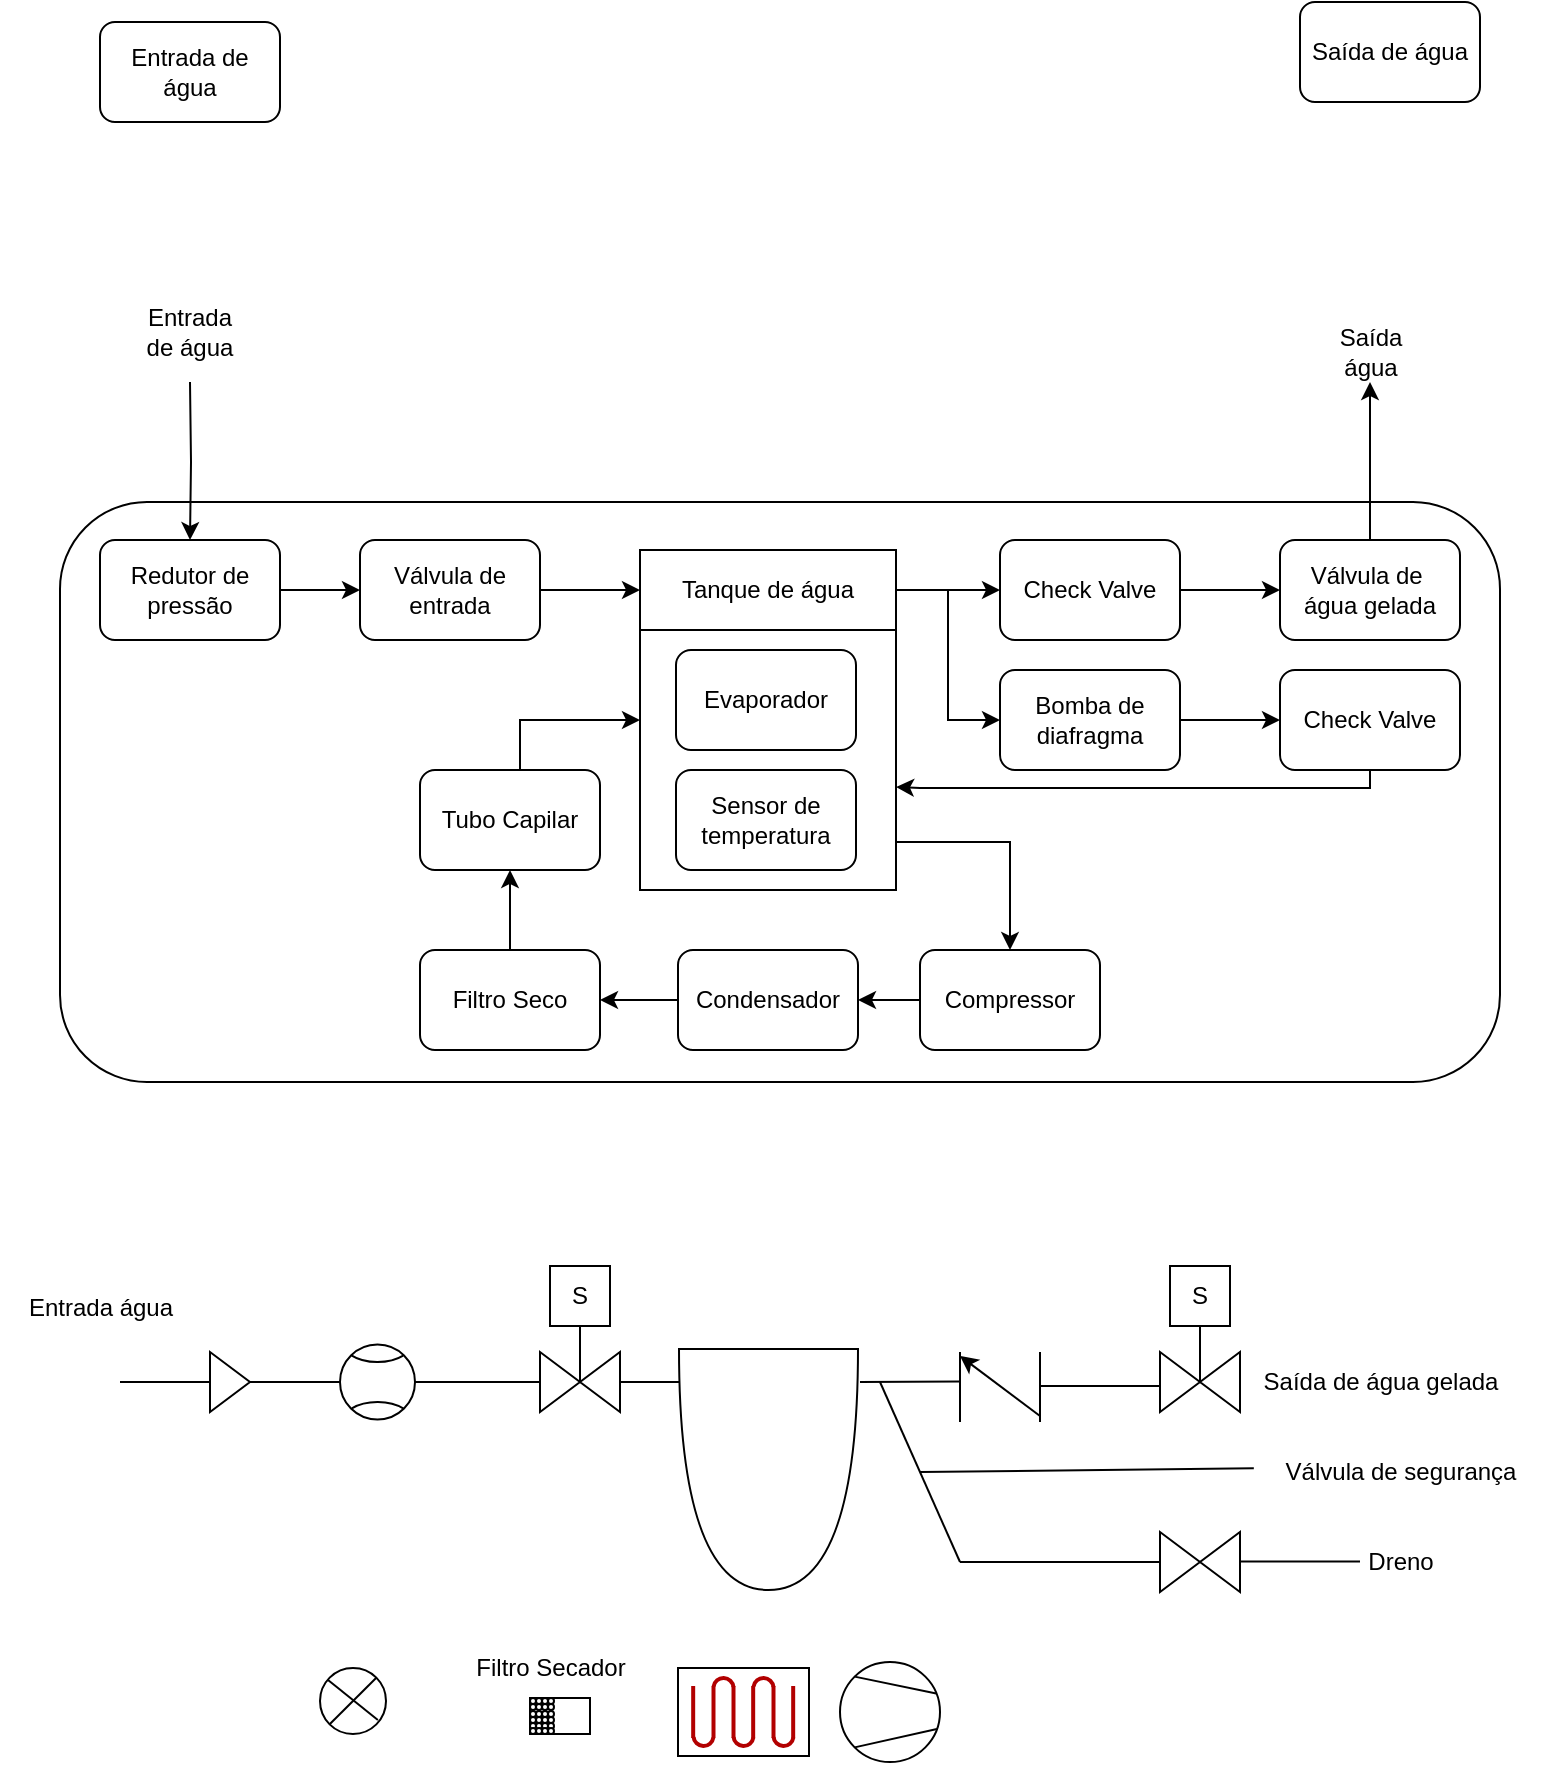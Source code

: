 <mxfile version="24.7.17">
  <diagram name="Página-1" id="4iAVA3ac8XLfmWDoB-LY">
    <mxGraphModel dx="930" dy="54" grid="1" gridSize="10" guides="1" tooltips="1" connect="1" arrows="1" fold="1" page="1" pageScale="1" pageWidth="827" pageHeight="1169" math="0" shadow="0">
      <root>
        <mxCell id="0" />
        <mxCell id="1" parent="0" />
        <mxCell id="1HiiKMjsXerNrMeJCwqZ-43" value="" style="rounded=1;whiteSpace=wrap;html=1;glass=0;" parent="1" vertex="1">
          <mxGeometry x="10" y="280" width="720" height="290" as="geometry" />
        </mxCell>
        <mxCell id="1HiiKMjsXerNrMeJCwqZ-25" value="" style="edgeStyle=orthogonalEdgeStyle;rounded=0;orthogonalLoop=1;jettySize=auto;html=1;" parent="1" target="1HiiKMjsXerNrMeJCwqZ-23" edge="1">
          <mxGeometry relative="1" as="geometry">
            <mxPoint x="75" y="220" as="sourcePoint" />
          </mxGeometry>
        </mxCell>
        <mxCell id="1HiiKMjsXerNrMeJCwqZ-13" value="" style="edgeStyle=orthogonalEdgeStyle;rounded=0;orthogonalLoop=1;jettySize=auto;html=1;" parent="1" source="1HiiKMjsXerNrMeJCwqZ-2" target="1HiiKMjsXerNrMeJCwqZ-3" edge="1">
          <mxGeometry relative="1" as="geometry" />
        </mxCell>
        <mxCell id="1HiiKMjsXerNrMeJCwqZ-2" value="Compressor" style="rounded=1;whiteSpace=wrap;html=1;" parent="1" vertex="1">
          <mxGeometry x="440" y="504" width="90" height="50" as="geometry" />
        </mxCell>
        <mxCell id="1HiiKMjsXerNrMeJCwqZ-12" value="" style="edgeStyle=orthogonalEdgeStyle;rounded=0;orthogonalLoop=1;jettySize=auto;html=1;" parent="1" source="1HiiKMjsXerNrMeJCwqZ-3" target="1HiiKMjsXerNrMeJCwqZ-4" edge="1">
          <mxGeometry relative="1" as="geometry" />
        </mxCell>
        <mxCell id="1HiiKMjsXerNrMeJCwqZ-3" value="Condensador" style="rounded=1;whiteSpace=wrap;html=1;" parent="1" vertex="1">
          <mxGeometry x="319" y="504" width="90" height="50" as="geometry" />
        </mxCell>
        <mxCell id="1HiiKMjsXerNrMeJCwqZ-11" value="" style="edgeStyle=orthogonalEdgeStyle;rounded=0;orthogonalLoop=1;jettySize=auto;html=1;" parent="1" source="1HiiKMjsXerNrMeJCwqZ-4" target="1HiiKMjsXerNrMeJCwqZ-5" edge="1">
          <mxGeometry relative="1" as="geometry" />
        </mxCell>
        <mxCell id="1HiiKMjsXerNrMeJCwqZ-4" value="Filtro Seco" style="rounded=1;whiteSpace=wrap;html=1;" parent="1" vertex="1">
          <mxGeometry x="190" y="504" width="90" height="50" as="geometry" />
        </mxCell>
        <mxCell id="1HiiKMjsXerNrMeJCwqZ-22" style="edgeStyle=orthogonalEdgeStyle;rounded=0;orthogonalLoop=1;jettySize=auto;html=1;entryX=0;entryY=0.5;entryDx=0;entryDy=0;" parent="1" source="1HiiKMjsXerNrMeJCwqZ-5" target="1HiiKMjsXerNrMeJCwqZ-14" edge="1">
          <mxGeometry relative="1" as="geometry">
            <Array as="points">
              <mxPoint x="240" y="389" />
            </Array>
          </mxGeometry>
        </mxCell>
        <mxCell id="1HiiKMjsXerNrMeJCwqZ-5" value="Tubo Capilar" style="rounded=1;whiteSpace=wrap;html=1;" parent="1" vertex="1">
          <mxGeometry x="190" y="414" width="90" height="50" as="geometry" />
        </mxCell>
        <mxCell id="1HiiKMjsXerNrMeJCwqZ-39" style="edgeStyle=orthogonalEdgeStyle;rounded=0;orthogonalLoop=1;jettySize=auto;html=1;entryX=1;entryY=0.75;entryDx=0;entryDy=0;exitX=0.5;exitY=1;exitDx=0;exitDy=0;" parent="1" source="1HiiKMjsXerNrMeJCwqZ-8" edge="1">
          <mxGeometry relative="1" as="geometry">
            <mxPoint x="428" y="422.5" as="targetPoint" />
            <mxPoint x="665" y="410" as="sourcePoint" />
            <Array as="points">
              <mxPoint x="665" y="423" />
              <mxPoint x="440" y="423" />
            </Array>
          </mxGeometry>
        </mxCell>
        <mxCell id="1HiiKMjsXerNrMeJCwqZ-8" value="Check Valve" style="rounded=1;whiteSpace=wrap;html=1;" parent="1" vertex="1">
          <mxGeometry x="620" y="364" width="90" height="50" as="geometry" />
        </mxCell>
        <mxCell id="1HiiKMjsXerNrMeJCwqZ-18" value="" style="group" parent="1" vertex="1" connectable="0">
          <mxGeometry x="300" y="304" width="128" height="170" as="geometry" />
        </mxCell>
        <mxCell id="1HiiKMjsXerNrMeJCwqZ-14" value="&lt;p&gt;&lt;/p&gt;&lt;p style=&quot;padding-right: 0px; margin-top: 12px;&quot;&gt;&lt;br&gt;&lt;/p&gt;&lt;p&gt;&lt;/p&gt;" style="rounded=0;whiteSpace=wrap;html=1;fillStyle=auto;gradientColor=none;fillColor=default;glass=0;" parent="1HiiKMjsXerNrMeJCwqZ-18" vertex="1">
          <mxGeometry width="128" height="170" as="geometry" />
        </mxCell>
        <mxCell id="1HiiKMjsXerNrMeJCwqZ-6" value="Evaporador" style="rounded=1;whiteSpace=wrap;html=1;" parent="1HiiKMjsXerNrMeJCwqZ-18" vertex="1">
          <mxGeometry x="18" y="50" width="90" height="50" as="geometry" />
        </mxCell>
        <mxCell id="1HiiKMjsXerNrMeJCwqZ-7" value="Sensor de temperatura" style="rounded=1;whiteSpace=wrap;html=1;" parent="1HiiKMjsXerNrMeJCwqZ-18" vertex="1">
          <mxGeometry x="18" y="110" width="90" height="50" as="geometry" />
        </mxCell>
        <mxCell id="1HiiKMjsXerNrMeJCwqZ-17" value="Tanque de água" style="rounded=0;whiteSpace=wrap;html=1;" parent="1HiiKMjsXerNrMeJCwqZ-18" vertex="1">
          <mxGeometry width="128" height="40" as="geometry" />
        </mxCell>
        <mxCell id="1HiiKMjsXerNrMeJCwqZ-26" value="" style="edgeStyle=orthogonalEdgeStyle;rounded=0;orthogonalLoop=1;jettySize=auto;html=1;" parent="1" source="1HiiKMjsXerNrMeJCwqZ-23" target="1HiiKMjsXerNrMeJCwqZ-24" edge="1">
          <mxGeometry relative="1" as="geometry" />
        </mxCell>
        <mxCell id="1HiiKMjsXerNrMeJCwqZ-23" value="Redutor de pressão" style="rounded=1;whiteSpace=wrap;html=1;" parent="1" vertex="1">
          <mxGeometry x="30" y="299" width="90" height="50" as="geometry" />
        </mxCell>
        <mxCell id="1HiiKMjsXerNrMeJCwqZ-30" style="edgeStyle=orthogonalEdgeStyle;rounded=0;orthogonalLoop=1;jettySize=auto;html=1;entryX=0;entryY=0.5;entryDx=0;entryDy=0;" parent="1" source="1HiiKMjsXerNrMeJCwqZ-24" target="1HiiKMjsXerNrMeJCwqZ-17" edge="1">
          <mxGeometry relative="1" as="geometry" />
        </mxCell>
        <mxCell id="1HiiKMjsXerNrMeJCwqZ-24" value="Válvula de entrada" style="rounded=1;whiteSpace=wrap;html=1;" parent="1" vertex="1">
          <mxGeometry x="160" y="299" width="90" height="50" as="geometry" />
        </mxCell>
        <mxCell id="1HiiKMjsXerNrMeJCwqZ-32" style="edgeStyle=orthogonalEdgeStyle;rounded=0;orthogonalLoop=1;jettySize=auto;html=1;entryX=0.5;entryY=0;entryDx=0;entryDy=0;" parent="1" source="1HiiKMjsXerNrMeJCwqZ-14" target="1HiiKMjsXerNrMeJCwqZ-2" edge="1">
          <mxGeometry relative="1" as="geometry">
            <Array as="points">
              <mxPoint x="485" y="450" />
            </Array>
          </mxGeometry>
        </mxCell>
        <mxCell id="1HiiKMjsXerNrMeJCwqZ-37" value="" style="edgeStyle=orthogonalEdgeStyle;rounded=0;orthogonalLoop=1;jettySize=auto;html=1;" parent="1" source="1HiiKMjsXerNrMeJCwqZ-33" target="1HiiKMjsXerNrMeJCwqZ-8" edge="1">
          <mxGeometry relative="1" as="geometry" />
        </mxCell>
        <mxCell id="1HiiKMjsXerNrMeJCwqZ-33" value="Bomba de diafragma" style="rounded=1;whiteSpace=wrap;html=1;" parent="1" vertex="1">
          <mxGeometry x="480" y="364" width="90" height="50" as="geometry" />
        </mxCell>
        <mxCell id="1HiiKMjsXerNrMeJCwqZ-46" value="" style="edgeStyle=orthogonalEdgeStyle;rounded=0;orthogonalLoop=1;jettySize=auto;html=1;" parent="1" source="1HiiKMjsXerNrMeJCwqZ-34" edge="1">
          <mxGeometry relative="1" as="geometry">
            <mxPoint x="665" y="220" as="targetPoint" />
          </mxGeometry>
        </mxCell>
        <mxCell id="1HiiKMjsXerNrMeJCwqZ-34" value="Válvula de&amp;nbsp; água gelada" style="rounded=1;whiteSpace=wrap;html=1;" parent="1" vertex="1">
          <mxGeometry x="620" y="299" width="90" height="50" as="geometry" />
        </mxCell>
        <mxCell id="1HiiKMjsXerNrMeJCwqZ-41" value="" style="edgeStyle=orthogonalEdgeStyle;rounded=0;orthogonalLoop=1;jettySize=auto;html=1;" parent="1" source="1HiiKMjsXerNrMeJCwqZ-35" target="1HiiKMjsXerNrMeJCwqZ-34" edge="1">
          <mxGeometry relative="1" as="geometry" />
        </mxCell>
        <mxCell id="1HiiKMjsXerNrMeJCwqZ-35" value="Check Valve" style="rounded=1;whiteSpace=wrap;html=1;" parent="1" vertex="1">
          <mxGeometry x="480" y="299" width="90" height="50" as="geometry" />
        </mxCell>
        <mxCell id="1HiiKMjsXerNrMeJCwqZ-36" style="edgeStyle=orthogonalEdgeStyle;rounded=0;orthogonalLoop=1;jettySize=auto;html=1;entryX=0;entryY=0.5;entryDx=0;entryDy=0;" parent="1" source="1HiiKMjsXerNrMeJCwqZ-17" target="1HiiKMjsXerNrMeJCwqZ-33" edge="1">
          <mxGeometry relative="1" as="geometry">
            <Array as="points" />
          </mxGeometry>
        </mxCell>
        <mxCell id="1HiiKMjsXerNrMeJCwqZ-40" style="edgeStyle=orthogonalEdgeStyle;rounded=0;orthogonalLoop=1;jettySize=auto;html=1;entryX=0;entryY=0.5;entryDx=0;entryDy=0;" parent="1" source="1HiiKMjsXerNrMeJCwqZ-17" target="1HiiKMjsXerNrMeJCwqZ-35" edge="1">
          <mxGeometry relative="1" as="geometry" />
        </mxCell>
        <mxCell id="1HiiKMjsXerNrMeJCwqZ-47" value="Entrada de água" style="text;html=1;align=center;verticalAlign=middle;whiteSpace=wrap;rounded=0;" parent="1" vertex="1">
          <mxGeometry x="45" y="180" width="60" height="30" as="geometry" />
        </mxCell>
        <mxCell id="1HiiKMjsXerNrMeJCwqZ-48" value="Entrada de água" style="rounded=1;whiteSpace=wrap;html=1;fillStyle=auto;strokeColor=#000000;" parent="1" vertex="1">
          <mxGeometry x="30" y="40" width="90" height="50" as="geometry" />
        </mxCell>
        <mxCell id="1HiiKMjsXerNrMeJCwqZ-50" value="Saída de água" style="rounded=1;whiteSpace=wrap;html=1;" parent="1" vertex="1">
          <mxGeometry x="630" y="30" width="90" height="50" as="geometry" />
        </mxCell>
        <mxCell id="1HiiKMjsXerNrMeJCwqZ-51" value="&lt;div style=&quot;&quot;&gt;&lt;span style=&quot;text-wrap: wrap; background-color: initial;&quot;&gt;Saída água&lt;/span&gt;&lt;/div&gt;" style="text;html=1;align=center;verticalAlign=middle;resizable=0;points=[];autosize=1;strokeColor=none;fillColor=none;" parent="1" vertex="1">
          <mxGeometry x="625" y="190" width="80" height="30" as="geometry" />
        </mxCell>
        <mxCell id="4zDB5PJ4PSmxcHb5Ms9o-1" value="" style="endArrow=none;html=1;rounded=0;entryX=0;entryY=0.5;entryDx=0;entryDy=0;" edge="1" parent="1" target="4zDB5PJ4PSmxcHb5Ms9o-2">
          <mxGeometry width="50" height="50" relative="1" as="geometry">
            <mxPoint x="40" y="720" as="sourcePoint" />
            <mxPoint x="110" y="720" as="targetPoint" />
          </mxGeometry>
        </mxCell>
        <mxCell id="4zDB5PJ4PSmxcHb5Ms9o-2" value="" style="triangle;whiteSpace=wrap;html=1;" vertex="1" parent="1">
          <mxGeometry x="85" y="705" width="20" height="30" as="geometry" />
        </mxCell>
        <mxCell id="4zDB5PJ4PSmxcHb5Ms9o-3" value="" style="endArrow=none;html=1;rounded=0;exitX=1;exitY=0.5;exitDx=0;exitDy=0;" edge="1" parent="1" source="4zDB5PJ4PSmxcHb5Ms9o-2" target="4zDB5PJ4PSmxcHb5Ms9o-5">
          <mxGeometry width="50" height="50" relative="1" as="geometry">
            <mxPoint x="250" y="800" as="sourcePoint" />
            <mxPoint x="280" y="720" as="targetPoint" />
          </mxGeometry>
        </mxCell>
        <mxCell id="4zDB5PJ4PSmxcHb5Ms9o-10" value="" style="endArrow=none;html=1;rounded=0;exitX=1;exitY=0.5;exitDx=0;exitDy=0;" edge="1" parent="1" source="4zDB5PJ4PSmxcHb5Ms9o-5">
          <mxGeometry width="50" height="50" relative="1" as="geometry">
            <mxPoint x="340" y="700" as="sourcePoint" />
            <mxPoint x="250" y="720" as="targetPoint" />
          </mxGeometry>
        </mxCell>
        <mxCell id="4zDB5PJ4PSmxcHb5Ms9o-14" value="S" style="rounded=0;whiteSpace=wrap;html=1;" vertex="1" parent="1">
          <mxGeometry x="255" y="662" width="30" height="30" as="geometry" />
        </mxCell>
        <mxCell id="4zDB5PJ4PSmxcHb5Ms9o-15" style="edgeStyle=orthogonalEdgeStyle;rounded=0;orthogonalLoop=1;jettySize=auto;html=1;endArrow=none;endFill=0;entryX=0.5;entryY=1;entryDx=0;entryDy=0;exitX=1;exitY=0.5;exitDx=0;exitDy=0;" edge="1" parent="1" source="4zDB5PJ4PSmxcHb5Ms9o-19" target="4zDB5PJ4PSmxcHb5Ms9o-14">
          <mxGeometry relative="1" as="geometry">
            <mxPoint x="270" y="700" as="sourcePoint" />
            <mxPoint x="409" y="691" as="targetPoint" />
            <Array as="points">
              <mxPoint x="270" y="710" />
              <mxPoint x="270" y="710" />
            </Array>
          </mxGeometry>
        </mxCell>
        <mxCell id="4zDB5PJ4PSmxcHb5Ms9o-18" value="" style="triangle;whiteSpace=wrap;html=1;" vertex="1" parent="1">
          <mxGeometry x="250" y="705" width="20" height="30" as="geometry" />
        </mxCell>
        <mxCell id="4zDB5PJ4PSmxcHb5Ms9o-19" value="" style="triangle;whiteSpace=wrap;html=1;rotation=-180;" vertex="1" parent="1">
          <mxGeometry x="270" y="705" width="20" height="30" as="geometry" />
        </mxCell>
        <mxCell id="4zDB5PJ4PSmxcHb5Ms9o-20" value="" style="group" vertex="1" connectable="0" parent="1">
          <mxGeometry x="150" y="690" width="37.5" height="60" as="geometry" />
        </mxCell>
        <mxCell id="4zDB5PJ4PSmxcHb5Ms9o-5" value="" style="ellipse;whiteSpace=wrap;html=1;aspect=fixed;" vertex="1" parent="4zDB5PJ4PSmxcHb5Ms9o-20">
          <mxGeometry y="11.25" width="37.5" height="37.5" as="geometry" />
        </mxCell>
        <mxCell id="4zDB5PJ4PSmxcHb5Ms9o-16" value="" style="verticalLabelPosition=bottom;verticalAlign=top;html=1;shape=mxgraph.basic.arc;startAngle=0.369;endAngle=0.634;rotation=-180;" vertex="1" parent="4zDB5PJ4PSmxcHb5Ms9o-20">
          <mxGeometry x="1.25" y="40" width="35" height="20" as="geometry" />
        </mxCell>
        <mxCell id="4zDB5PJ4PSmxcHb5Ms9o-17" value="" style="verticalLabelPosition=bottom;verticalAlign=top;html=1;shape=mxgraph.basic.arc;startAngle=0.369;endAngle=0.634;rotation=0;" vertex="1" parent="4zDB5PJ4PSmxcHb5Ms9o-20">
          <mxGeometry x="1.25" width="35" height="20" as="geometry" />
        </mxCell>
        <mxCell id="4zDB5PJ4PSmxcHb5Ms9o-21" value="" style="endArrow=none;html=1;rounded=0;exitX=0;exitY=0.5;exitDx=0;exitDy=0;" edge="1" parent="1" source="4zDB5PJ4PSmxcHb5Ms9o-19">
          <mxGeometry width="50" height="50" relative="1" as="geometry">
            <mxPoint x="320" y="710" as="sourcePoint" />
            <mxPoint x="320" y="720" as="targetPoint" />
          </mxGeometry>
        </mxCell>
        <mxCell id="4zDB5PJ4PSmxcHb5Ms9o-22" value="" style="shape=or;whiteSpace=wrap;html=1;rotation=90;" vertex="1" parent="1">
          <mxGeometry x="304" y="719" width="120.5" height="89.5" as="geometry" />
        </mxCell>
        <mxCell id="4zDB5PJ4PSmxcHb5Ms9o-23" value="" style="endArrow=none;html=1;rounded=0;" edge="1" parent="1">
          <mxGeometry width="50" height="50" relative="1" as="geometry">
            <mxPoint x="500" y="722" as="sourcePoint" />
            <mxPoint x="560" y="722" as="targetPoint" />
          </mxGeometry>
        </mxCell>
        <mxCell id="4zDB5PJ4PSmxcHb5Ms9o-25" value="" style="endArrow=none;html=1;rounded=0;" edge="1" parent="1">
          <mxGeometry width="50" height="50" relative="1" as="geometry">
            <mxPoint x="420" y="720" as="sourcePoint" />
            <mxPoint x="460" y="810" as="targetPoint" />
          </mxGeometry>
        </mxCell>
        <mxCell id="4zDB5PJ4PSmxcHb5Ms9o-26" value="Válvula de segurança" style="text;html=1;align=center;verticalAlign=middle;resizable=0;points=[];autosize=1;strokeColor=none;fillColor=none;" vertex="1" parent="1">
          <mxGeometry x="610" y="750" width="140" height="30" as="geometry" />
        </mxCell>
        <mxCell id="4zDB5PJ4PSmxcHb5Ms9o-27" value="S" style="rounded=0;whiteSpace=wrap;html=1;" vertex="1" parent="1">
          <mxGeometry x="565" y="662" width="30" height="30" as="geometry" />
        </mxCell>
        <mxCell id="4zDB5PJ4PSmxcHb5Ms9o-28" style="edgeStyle=orthogonalEdgeStyle;rounded=0;orthogonalLoop=1;jettySize=auto;html=1;endArrow=none;endFill=0;entryX=0.5;entryY=1;entryDx=0;entryDy=0;exitX=1;exitY=0.5;exitDx=0;exitDy=0;" edge="1" parent="1" source="4zDB5PJ4PSmxcHb5Ms9o-30" target="4zDB5PJ4PSmxcHb5Ms9o-27">
          <mxGeometry relative="1" as="geometry">
            <mxPoint x="580" y="700" as="sourcePoint" />
            <mxPoint x="719" y="691" as="targetPoint" />
            <Array as="points">
              <mxPoint x="580" y="710" />
              <mxPoint x="580" y="710" />
            </Array>
          </mxGeometry>
        </mxCell>
        <mxCell id="4zDB5PJ4PSmxcHb5Ms9o-29" value="" style="triangle;whiteSpace=wrap;html=1;" vertex="1" parent="1">
          <mxGeometry x="560" y="705" width="20" height="30" as="geometry" />
        </mxCell>
        <mxCell id="4zDB5PJ4PSmxcHb5Ms9o-30" value="" style="triangle;whiteSpace=wrap;html=1;rotation=-180;" vertex="1" parent="1">
          <mxGeometry x="580" y="705" width="20" height="30" as="geometry" />
        </mxCell>
        <mxCell id="4zDB5PJ4PSmxcHb5Ms9o-32" value="" style="endArrow=none;html=1;rounded=0;" edge="1" parent="1">
          <mxGeometry width="50" height="50" relative="1" as="geometry">
            <mxPoint x="500" y="740" as="sourcePoint" />
            <mxPoint x="500" y="705" as="targetPoint" />
          </mxGeometry>
        </mxCell>
        <mxCell id="4zDB5PJ4PSmxcHb5Ms9o-33" value="" style="endArrow=none;html=1;rounded=0;" edge="1" parent="1">
          <mxGeometry width="50" height="50" relative="1" as="geometry">
            <mxPoint x="460" y="740" as="sourcePoint" />
            <mxPoint x="460" y="705" as="targetPoint" />
          </mxGeometry>
        </mxCell>
        <mxCell id="4zDB5PJ4PSmxcHb5Ms9o-34" value="" style="endArrow=classic;html=1;rounded=0;" edge="1" parent="1">
          <mxGeometry width="50" height="50" relative="1" as="geometry">
            <mxPoint x="500" y="737" as="sourcePoint" />
            <mxPoint x="460" y="707" as="targetPoint" />
          </mxGeometry>
        </mxCell>
        <mxCell id="4zDB5PJ4PSmxcHb5Ms9o-35" value="" style="endArrow=none;html=1;rounded=0;" edge="1" parent="1">
          <mxGeometry width="50" height="50" relative="1" as="geometry">
            <mxPoint x="410" y="720" as="sourcePoint" />
            <mxPoint x="460" y="719.74" as="targetPoint" />
          </mxGeometry>
        </mxCell>
        <mxCell id="4zDB5PJ4PSmxcHb5Ms9o-36" value="Saída de água gelada" style="text;html=1;align=center;verticalAlign=middle;resizable=0;points=[];autosize=1;strokeColor=none;fillColor=none;" vertex="1" parent="1">
          <mxGeometry x="600" y="705" width="140" height="30" as="geometry" />
        </mxCell>
        <mxCell id="4zDB5PJ4PSmxcHb5Ms9o-37" value="" style="endArrow=none;html=1;rounded=0;entryX=0;entryY=0.5;entryDx=0;entryDy=0;" edge="1" parent="1" target="4zDB5PJ4PSmxcHb5Ms9o-47">
          <mxGeometry width="50" height="50" relative="1" as="geometry">
            <mxPoint x="460" y="810" as="sourcePoint" />
            <mxPoint x="510" y="810" as="targetPoint" />
          </mxGeometry>
        </mxCell>
        <mxCell id="4zDB5PJ4PSmxcHb5Ms9o-47" value="" style="triangle;whiteSpace=wrap;html=1;" vertex="1" parent="1">
          <mxGeometry x="560" y="795" width="20" height="30" as="geometry" />
        </mxCell>
        <mxCell id="4zDB5PJ4PSmxcHb5Ms9o-48" value="" style="triangle;whiteSpace=wrap;html=1;rotation=-180;" vertex="1" parent="1">
          <mxGeometry x="580" y="795" width="20" height="30" as="geometry" />
        </mxCell>
        <mxCell id="4zDB5PJ4PSmxcHb5Ms9o-49" value="Dreno" style="text;html=1;align=center;verticalAlign=middle;resizable=0;points=[];autosize=1;strokeColor=none;fillColor=none;" vertex="1" parent="1">
          <mxGeometry x="650" y="795" width="60" height="30" as="geometry" />
        </mxCell>
        <mxCell id="4zDB5PJ4PSmxcHb5Ms9o-50" value="" style="endArrow=none;html=1;rounded=0;" edge="1" parent="1">
          <mxGeometry width="50" height="50" relative="1" as="geometry">
            <mxPoint x="600" y="809.8" as="sourcePoint" />
            <mxPoint x="660" y="809.8" as="targetPoint" />
          </mxGeometry>
        </mxCell>
        <mxCell id="4zDB5PJ4PSmxcHb5Ms9o-51" value="" style="endArrow=none;html=1;rounded=0;entryX=-0.022;entryY=0.437;entryDx=0;entryDy=0;entryPerimeter=0;" edge="1" parent="1" target="4zDB5PJ4PSmxcHb5Ms9o-26">
          <mxGeometry width="50" height="50" relative="1" as="geometry">
            <mxPoint x="440" y="765" as="sourcePoint" />
            <mxPoint x="600" y="840" as="targetPoint" />
          </mxGeometry>
        </mxCell>
        <mxCell id="4zDB5PJ4PSmxcHb5Ms9o-52" value="Entrada água" style="text;html=1;align=center;verticalAlign=middle;resizable=0;points=[];autosize=1;strokeColor=none;fillColor=none;" vertex="1" parent="1">
          <mxGeometry x="-20" y="668" width="100" height="30" as="geometry" />
        </mxCell>
        <mxCell id="4zDB5PJ4PSmxcHb5Ms9o-61" value="" style="group" vertex="1" connectable="0" parent="1">
          <mxGeometry x="400" y="860" width="50" height="50" as="geometry" />
        </mxCell>
        <mxCell id="4zDB5PJ4PSmxcHb5Ms9o-53" value="" style="ellipse;whiteSpace=wrap;html=1;aspect=fixed;" vertex="1" parent="4zDB5PJ4PSmxcHb5Ms9o-61">
          <mxGeometry width="50" height="50" as="geometry" />
        </mxCell>
        <mxCell id="4zDB5PJ4PSmxcHb5Ms9o-59" value="" style="endArrow=none;html=1;rounded=0;exitX=0;exitY=1;exitDx=0;exitDy=0;entryX=0.969;entryY=0.671;entryDx=0;entryDy=0;entryPerimeter=0;" edge="1" parent="4zDB5PJ4PSmxcHb5Ms9o-61" source="4zDB5PJ4PSmxcHb5Ms9o-53" target="4zDB5PJ4PSmxcHb5Ms9o-53">
          <mxGeometry width="50" height="50" relative="1" as="geometry">
            <mxPoint x="-20" y="50" as="sourcePoint" />
            <mxPoint x="30" as="targetPoint" />
          </mxGeometry>
        </mxCell>
        <mxCell id="4zDB5PJ4PSmxcHb5Ms9o-60" value="" style="endArrow=none;html=1;rounded=0;exitX=0;exitY=0;exitDx=0;exitDy=0;entryX=0.962;entryY=0.316;entryDx=0;entryDy=0;entryPerimeter=0;" edge="1" parent="4zDB5PJ4PSmxcHb5Ms9o-61" source="4zDB5PJ4PSmxcHb5Ms9o-53" target="4zDB5PJ4PSmxcHb5Ms9o-53">
          <mxGeometry width="50" height="50" relative="1" as="geometry">
            <mxPoint x="-20" y="50" as="sourcePoint" />
            <mxPoint x="30" as="targetPoint" />
          </mxGeometry>
        </mxCell>
        <mxCell id="4zDB5PJ4PSmxcHb5Ms9o-62" value="" style="rounded=0;whiteSpace=wrap;html=1;" vertex="1" parent="1">
          <mxGeometry x="319" y="863" width="65.5" height="44" as="geometry" />
        </mxCell>
        <mxCell id="4zDB5PJ4PSmxcHb5Ms9o-79" value="" style="verticalLabelPosition=bottom;verticalAlign=top;html=1;shape=mxgraph.basic.arc;startAngle=0.774;endAngle=0.235;rotation=-180;strokeWidth=2;fillColor=#e51400;fontColor=#ffffff;strokeColor=#B20000;" vertex="1" parent="1">
          <mxGeometry x="346.75" y="892" width="10" height="10" as="geometry" />
        </mxCell>
        <mxCell id="4zDB5PJ4PSmxcHb5Ms9o-66" value="" style="endArrow=none;html=1;rounded=0;strokeWidth=2;fillColor=#e51400;strokeColor=#B20000;" edge="1" parent="1">
          <mxGeometry width="50" height="50" relative="1" as="geometry">
            <mxPoint x="346.75" y="898" as="sourcePoint" />
            <mxPoint x="346.75" y="872" as="targetPoint" />
          </mxGeometry>
        </mxCell>
        <mxCell id="4zDB5PJ4PSmxcHb5Ms9o-67" value="" style="verticalLabelPosition=bottom;verticalAlign=top;html=1;shape=mxgraph.basic.arc;startAngle=0.774;endAngle=0.235;container=0;strokeWidth=2;fillColor=#e51400;fontColor=#ffffff;strokeColor=#B20000;" vertex="1" parent="1">
          <mxGeometry x="336.75" y="868" width="10" height="10" as="geometry" />
        </mxCell>
        <mxCell id="4zDB5PJ4PSmxcHb5Ms9o-80" value="" style="endArrow=none;html=1;rounded=0;strokeWidth=2;fillColor=#e51400;strokeColor=#B20000;" edge="1" parent="1">
          <mxGeometry width="50" height="50" relative="1" as="geometry">
            <mxPoint x="356.59" y="898" as="sourcePoint" />
            <mxPoint x="356.59" y="872" as="targetPoint" />
          </mxGeometry>
        </mxCell>
        <mxCell id="4zDB5PJ4PSmxcHb5Ms9o-82" value="" style="verticalLabelPosition=bottom;verticalAlign=top;html=1;shape=mxgraph.basic.arc;startAngle=0.774;endAngle=0.235;rotation=-180;strokeWidth=2;fillColor=#e51400;fontColor=#ffffff;strokeColor=#B20000;" vertex="1" parent="1">
          <mxGeometry x="366.75" y="892" width="10" height="10" as="geometry" />
        </mxCell>
        <mxCell id="4zDB5PJ4PSmxcHb5Ms9o-83" value="" style="endArrow=none;html=1;rounded=0;strokeWidth=2;fillColor=#e51400;strokeColor=#B20000;" edge="1" parent="1">
          <mxGeometry width="50" height="50" relative="1" as="geometry">
            <mxPoint x="366.75" y="898" as="sourcePoint" />
            <mxPoint x="366.75" y="872" as="targetPoint" />
          </mxGeometry>
        </mxCell>
        <mxCell id="4zDB5PJ4PSmxcHb5Ms9o-84" value="" style="verticalLabelPosition=bottom;verticalAlign=top;html=1;shape=mxgraph.basic.arc;startAngle=0.774;endAngle=0.235;container=0;strokeWidth=2;fillColor=#e51400;fontColor=#ffffff;strokeColor=#B20000;" vertex="1" parent="1">
          <mxGeometry x="356.75" y="868" width="10" height="10" as="geometry" />
        </mxCell>
        <mxCell id="4zDB5PJ4PSmxcHb5Ms9o-85" value="" style="endArrow=none;html=1;rounded=0;strokeWidth=2;fillColor=#e51400;strokeColor=#B20000;" edge="1" parent="1">
          <mxGeometry width="50" height="50" relative="1" as="geometry">
            <mxPoint x="376.59" y="898" as="sourcePoint" />
            <mxPoint x="376.59" y="872" as="targetPoint" />
          </mxGeometry>
        </mxCell>
        <mxCell id="4zDB5PJ4PSmxcHb5Ms9o-86" value="" style="verticalLabelPosition=bottom;verticalAlign=top;html=1;shape=mxgraph.basic.arc;startAngle=0.774;endAngle=0.235;rotation=-180;strokeWidth=2;fillColor=#e51400;fontColor=#ffffff;strokeColor=#B20000;" vertex="1" parent="1">
          <mxGeometry x="326.75" y="892" width="10" height="10" as="geometry" />
        </mxCell>
        <mxCell id="4zDB5PJ4PSmxcHb5Ms9o-87" value="" style="endArrow=none;html=1;rounded=0;strokeWidth=2;fillColor=#e51400;strokeColor=#B20000;" edge="1" parent="1">
          <mxGeometry width="50" height="50" relative="1" as="geometry">
            <mxPoint x="326.59" y="898" as="sourcePoint" />
            <mxPoint x="326.59" y="872" as="targetPoint" />
          </mxGeometry>
        </mxCell>
        <mxCell id="4zDB5PJ4PSmxcHb5Ms9o-88" value="" style="endArrow=none;html=1;rounded=0;strokeWidth=2;fillColor=#e51400;strokeColor=#B20000;" edge="1" parent="1">
          <mxGeometry width="50" height="50" relative="1" as="geometry">
            <mxPoint x="336.75" y="898" as="sourcePoint" />
            <mxPoint x="336.75" y="872" as="targetPoint" />
          </mxGeometry>
        </mxCell>
        <mxCell id="4zDB5PJ4PSmxcHb5Ms9o-89" value="" style="rounded=0;whiteSpace=wrap;html=1;" vertex="1" parent="1">
          <mxGeometry x="245" y="878" width="30" height="18" as="geometry" />
        </mxCell>
        <mxCell id="4zDB5PJ4PSmxcHb5Ms9o-133" value="" style="group" vertex="1" connectable="0" parent="1">
          <mxGeometry x="245" y="878" width="12" height="18" as="geometry" />
        </mxCell>
        <mxCell id="4zDB5PJ4PSmxcHb5Ms9o-110" value="" style="ellipse;whiteSpace=wrap;html=1;aspect=fixed;container=0;" vertex="1" parent="4zDB5PJ4PSmxcHb5Ms9o-133">
          <mxGeometry x="3" y="12.5" width="3" height="3" as="geometry" />
        </mxCell>
        <mxCell id="4zDB5PJ4PSmxcHb5Ms9o-116" style="edgeStyle=orthogonalEdgeStyle;rounded=0;orthogonalLoop=1;jettySize=auto;html=1;exitX=0;exitY=1;exitDx=0;exitDy=0;" edge="1" parent="4zDB5PJ4PSmxcHb5Ms9o-133" source="4zDB5PJ4PSmxcHb5Ms9o-111">
          <mxGeometry relative="1" as="geometry">
            <mxPoint x="3.426" y="2.504" as="targetPoint" />
          </mxGeometry>
        </mxCell>
        <mxCell id="4zDB5PJ4PSmxcHb5Ms9o-111" value="" style="ellipse;whiteSpace=wrap;html=1;aspect=fixed;container=0;" vertex="1" parent="4zDB5PJ4PSmxcHb5Ms9o-133">
          <mxGeometry x="3" width="3" height="3" as="geometry" />
        </mxCell>
        <mxCell id="4zDB5PJ4PSmxcHb5Ms9o-112" value="" style="ellipse;whiteSpace=wrap;html=1;aspect=fixed;container=0;" vertex="1" parent="4zDB5PJ4PSmxcHb5Ms9o-133">
          <mxGeometry x="3" y="3" width="3" height="3" as="geometry" />
        </mxCell>
        <mxCell id="4zDB5PJ4PSmxcHb5Ms9o-113" value="" style="ellipse;whiteSpace=wrap;html=1;aspect=fixed;container=0;" vertex="1" parent="4zDB5PJ4PSmxcHb5Ms9o-133">
          <mxGeometry x="3" y="6.5" width="3" height="3" as="geometry" />
        </mxCell>
        <mxCell id="4zDB5PJ4PSmxcHb5Ms9o-114" value="" style="ellipse;whiteSpace=wrap;html=1;aspect=fixed;container=0;" vertex="1" parent="4zDB5PJ4PSmxcHb5Ms9o-133">
          <mxGeometry x="3" y="9.5" width="3" height="3" as="geometry" />
        </mxCell>
        <mxCell id="4zDB5PJ4PSmxcHb5Ms9o-115" value="" style="ellipse;whiteSpace=wrap;html=1;aspect=fixed;container=0;" vertex="1" parent="4zDB5PJ4PSmxcHb5Ms9o-133">
          <mxGeometry x="3" y="15" width="3" height="3" as="geometry" />
        </mxCell>
        <mxCell id="4zDB5PJ4PSmxcHb5Ms9o-118" value="" style="ellipse;whiteSpace=wrap;html=1;aspect=fixed;container=0;" vertex="1" parent="4zDB5PJ4PSmxcHb5Ms9o-133">
          <mxGeometry x="6" y="12.5" width="3" height="3" as="geometry" />
        </mxCell>
        <mxCell id="4zDB5PJ4PSmxcHb5Ms9o-119" value="" style="ellipse;whiteSpace=wrap;html=1;aspect=fixed;container=0;" vertex="1" parent="4zDB5PJ4PSmxcHb5Ms9o-133">
          <mxGeometry x="6" width="3" height="3" as="geometry" />
        </mxCell>
        <mxCell id="4zDB5PJ4PSmxcHb5Ms9o-120" value="" style="ellipse;whiteSpace=wrap;html=1;aspect=fixed;container=0;" vertex="1" parent="4zDB5PJ4PSmxcHb5Ms9o-133">
          <mxGeometry x="6" y="3" width="3" height="3" as="geometry" />
        </mxCell>
        <mxCell id="4zDB5PJ4PSmxcHb5Ms9o-121" value="" style="ellipse;whiteSpace=wrap;html=1;aspect=fixed;container=0;" vertex="1" parent="4zDB5PJ4PSmxcHb5Ms9o-133">
          <mxGeometry x="6" y="6.5" width="3" height="3" as="geometry" />
        </mxCell>
        <mxCell id="4zDB5PJ4PSmxcHb5Ms9o-122" value="" style="ellipse;whiteSpace=wrap;html=1;aspect=fixed;container=0;" vertex="1" parent="4zDB5PJ4PSmxcHb5Ms9o-133">
          <mxGeometry x="6" y="9.5" width="3" height="3" as="geometry" />
        </mxCell>
        <mxCell id="4zDB5PJ4PSmxcHb5Ms9o-123" value="" style="ellipse;whiteSpace=wrap;html=1;aspect=fixed;container=0;" vertex="1" parent="4zDB5PJ4PSmxcHb5Ms9o-133">
          <mxGeometry x="6" y="15" width="3" height="3" as="geometry" />
        </mxCell>
        <mxCell id="4zDB5PJ4PSmxcHb5Ms9o-125" value="" style="ellipse;whiteSpace=wrap;html=1;aspect=fixed;container=0;" vertex="1" parent="4zDB5PJ4PSmxcHb5Ms9o-133">
          <mxGeometry x="9" y="12.5" width="3" height="3" as="geometry" />
        </mxCell>
        <mxCell id="4zDB5PJ4PSmxcHb5Ms9o-126" style="edgeStyle=orthogonalEdgeStyle;rounded=0;orthogonalLoop=1;jettySize=auto;html=1;exitX=0;exitY=1;exitDx=0;exitDy=0;" edge="1" parent="4zDB5PJ4PSmxcHb5Ms9o-133" source="4zDB5PJ4PSmxcHb5Ms9o-127">
          <mxGeometry relative="1" as="geometry">
            <mxPoint x="9.426" y="2.504" as="targetPoint" />
          </mxGeometry>
        </mxCell>
        <mxCell id="4zDB5PJ4PSmxcHb5Ms9o-127" value="" style="ellipse;whiteSpace=wrap;html=1;aspect=fixed;container=0;" vertex="1" parent="4zDB5PJ4PSmxcHb5Ms9o-133">
          <mxGeometry x="9" width="3" height="3" as="geometry" />
        </mxCell>
        <mxCell id="4zDB5PJ4PSmxcHb5Ms9o-128" value="" style="ellipse;whiteSpace=wrap;html=1;aspect=fixed;container=0;" vertex="1" parent="4zDB5PJ4PSmxcHb5Ms9o-133">
          <mxGeometry x="9" y="3" width="3" height="3" as="geometry" />
        </mxCell>
        <mxCell id="4zDB5PJ4PSmxcHb5Ms9o-129" value="" style="ellipse;whiteSpace=wrap;html=1;aspect=fixed;container=0;" vertex="1" parent="4zDB5PJ4PSmxcHb5Ms9o-133">
          <mxGeometry x="9" y="6.5" width="3" height="3" as="geometry" />
        </mxCell>
        <mxCell id="4zDB5PJ4PSmxcHb5Ms9o-130" value="" style="ellipse;whiteSpace=wrap;html=1;aspect=fixed;container=0;" vertex="1" parent="4zDB5PJ4PSmxcHb5Ms9o-133">
          <mxGeometry x="9" y="9.5" width="3" height="3" as="geometry" />
        </mxCell>
        <mxCell id="4zDB5PJ4PSmxcHb5Ms9o-131" value="" style="ellipse;whiteSpace=wrap;html=1;aspect=fixed;container=0;" vertex="1" parent="4zDB5PJ4PSmxcHb5Ms9o-133">
          <mxGeometry x="9" y="15" width="3" height="3" as="geometry" />
        </mxCell>
        <mxCell id="4zDB5PJ4PSmxcHb5Ms9o-90" value="" style="ellipse;whiteSpace=wrap;html=1;aspect=fixed;container=0;" vertex="1" parent="4zDB5PJ4PSmxcHb5Ms9o-133">
          <mxGeometry y="12.5" width="3" height="3" as="geometry" />
        </mxCell>
        <mxCell id="4zDB5PJ4PSmxcHb5Ms9o-91" value="" style="ellipse;whiteSpace=wrap;html=1;aspect=fixed;container=0;" vertex="1" parent="4zDB5PJ4PSmxcHb5Ms9o-133">
          <mxGeometry width="3" height="3" as="geometry" />
        </mxCell>
        <mxCell id="4zDB5PJ4PSmxcHb5Ms9o-92" value="" style="ellipse;whiteSpace=wrap;html=1;aspect=fixed;container=0;" vertex="1" parent="4zDB5PJ4PSmxcHb5Ms9o-133">
          <mxGeometry y="3" width="3" height="3" as="geometry" />
        </mxCell>
        <mxCell id="4zDB5PJ4PSmxcHb5Ms9o-93" value="" style="ellipse;whiteSpace=wrap;html=1;aspect=fixed;container=0;" vertex="1" parent="4zDB5PJ4PSmxcHb5Ms9o-133">
          <mxGeometry y="6.5" width="3" height="3" as="geometry" />
        </mxCell>
        <mxCell id="4zDB5PJ4PSmxcHb5Ms9o-94" value="" style="ellipse;whiteSpace=wrap;html=1;aspect=fixed;container=0;" vertex="1" parent="4zDB5PJ4PSmxcHb5Ms9o-133">
          <mxGeometry y="9.5" width="3" height="3" as="geometry" />
        </mxCell>
        <mxCell id="4zDB5PJ4PSmxcHb5Ms9o-95" value="" style="ellipse;whiteSpace=wrap;html=1;aspect=fixed;container=0;" vertex="1" parent="4zDB5PJ4PSmxcHb5Ms9o-133">
          <mxGeometry y="15" width="3" height="3" as="geometry" />
        </mxCell>
        <mxCell id="4zDB5PJ4PSmxcHb5Ms9o-134" value="Filtro Secador" style="text;html=1;align=center;verticalAlign=middle;resizable=0;points=[];autosize=1;strokeColor=none;fillColor=none;" vertex="1" parent="1">
          <mxGeometry x="205" y="848" width="100" height="30" as="geometry" />
        </mxCell>
        <mxCell id="4zDB5PJ4PSmxcHb5Ms9o-135" value="" style="ellipse;whiteSpace=wrap;html=1;aspect=fixed;" vertex="1" parent="1">
          <mxGeometry x="140" y="863" width="33" height="33" as="geometry" />
        </mxCell>
        <mxCell id="4zDB5PJ4PSmxcHb5Ms9o-136" value="" style="endArrow=none;html=1;rounded=0;entryX=1;entryY=0;entryDx=0;entryDy=0;exitX=0;exitY=1;exitDx=0;exitDy=0;" edge="1" parent="1" source="4zDB5PJ4PSmxcHb5Ms9o-135" target="4zDB5PJ4PSmxcHb5Ms9o-135">
          <mxGeometry width="50" height="50" relative="1" as="geometry">
            <mxPoint x="160" y="860" as="sourcePoint" />
            <mxPoint x="210" y="810" as="targetPoint" />
          </mxGeometry>
        </mxCell>
        <mxCell id="4zDB5PJ4PSmxcHb5Ms9o-137" value="" style="endArrow=none;html=1;rounded=0;exitX=0.098;exitY=0.246;exitDx=0;exitDy=0;exitPerimeter=0;entryX=1;entryY=1;entryDx=0;entryDy=0;" edge="1" parent="1">
          <mxGeometry width="50" height="50" relative="1" as="geometry">
            <mxPoint x="144.004" y="868.998" as="sourcePoint" />
            <mxPoint x="168.937" y="889.047" as="targetPoint" />
          </mxGeometry>
        </mxCell>
      </root>
    </mxGraphModel>
  </diagram>
</mxfile>
